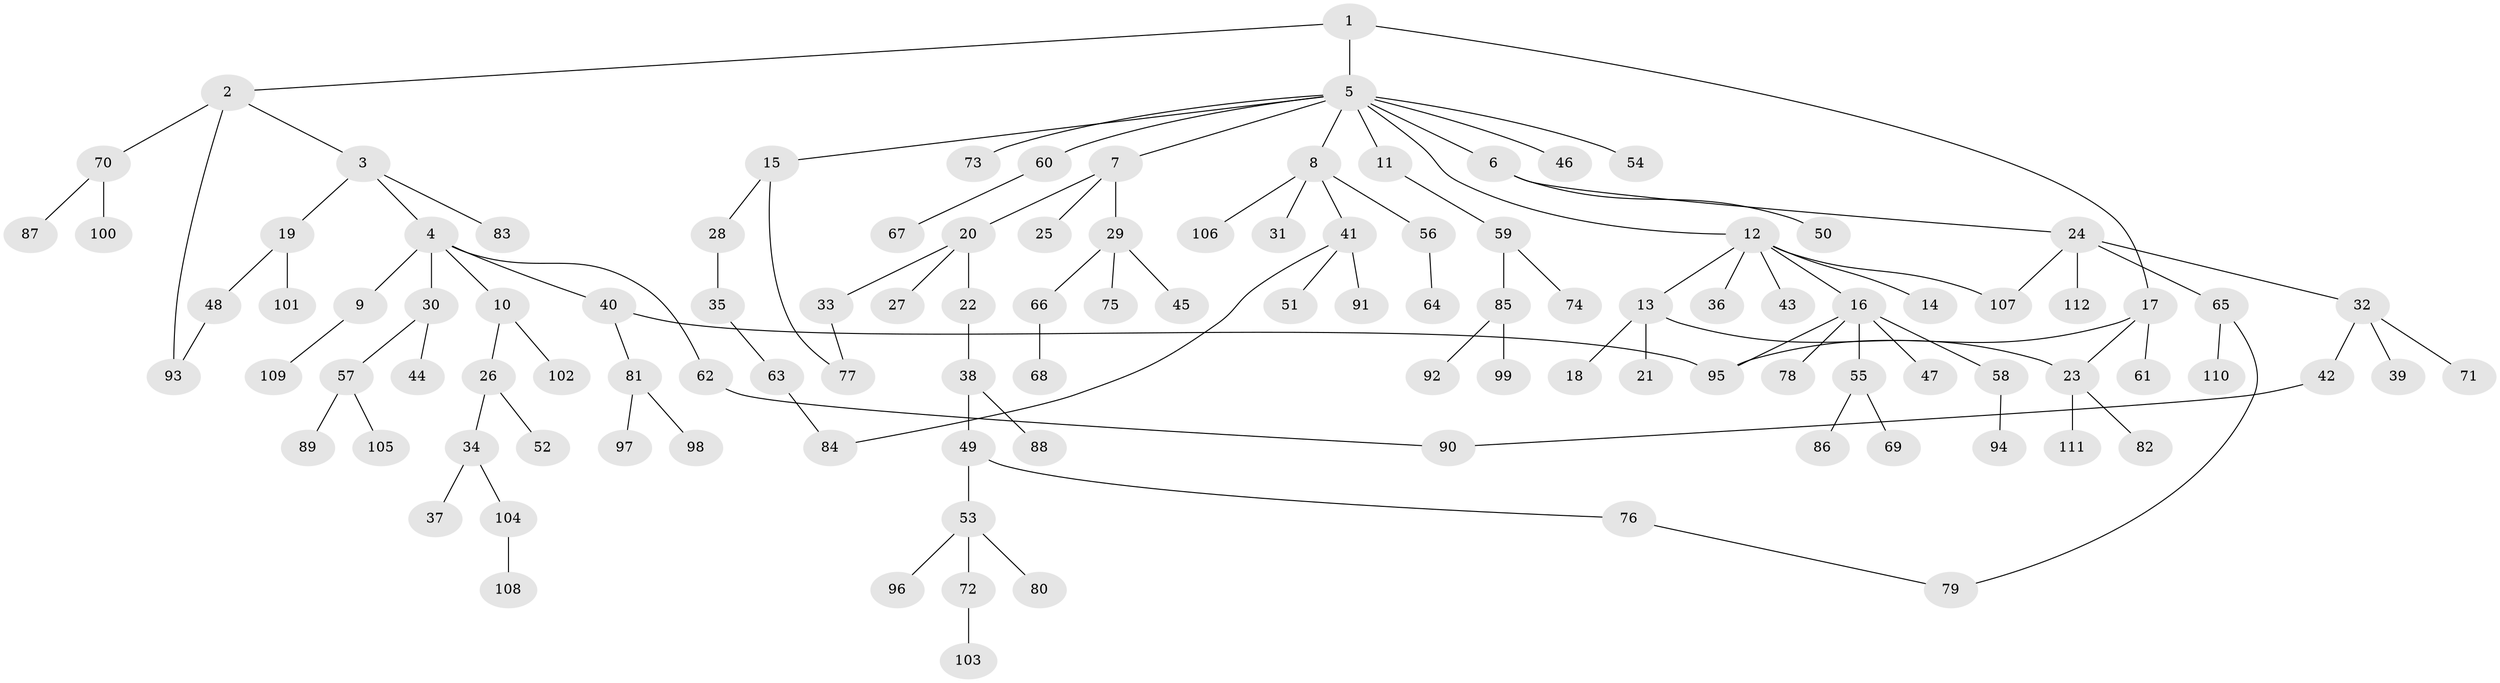 // Generated by graph-tools (version 1.1) at 2025/10/02/27/25 16:10:54]
// undirected, 112 vertices, 120 edges
graph export_dot {
graph [start="1"]
  node [color=gray90,style=filled];
  1;
  2;
  3;
  4;
  5;
  6;
  7;
  8;
  9;
  10;
  11;
  12;
  13;
  14;
  15;
  16;
  17;
  18;
  19;
  20;
  21;
  22;
  23;
  24;
  25;
  26;
  27;
  28;
  29;
  30;
  31;
  32;
  33;
  34;
  35;
  36;
  37;
  38;
  39;
  40;
  41;
  42;
  43;
  44;
  45;
  46;
  47;
  48;
  49;
  50;
  51;
  52;
  53;
  54;
  55;
  56;
  57;
  58;
  59;
  60;
  61;
  62;
  63;
  64;
  65;
  66;
  67;
  68;
  69;
  70;
  71;
  72;
  73;
  74;
  75;
  76;
  77;
  78;
  79;
  80;
  81;
  82;
  83;
  84;
  85;
  86;
  87;
  88;
  89;
  90;
  91;
  92;
  93;
  94;
  95;
  96;
  97;
  98;
  99;
  100;
  101;
  102;
  103;
  104;
  105;
  106;
  107;
  108;
  109;
  110;
  111;
  112;
  1 -- 2;
  1 -- 5;
  1 -- 17;
  2 -- 3;
  2 -- 70;
  2 -- 93;
  3 -- 4;
  3 -- 19;
  3 -- 83;
  4 -- 9;
  4 -- 10;
  4 -- 30;
  4 -- 40;
  4 -- 62;
  5 -- 6;
  5 -- 7;
  5 -- 8;
  5 -- 11;
  5 -- 12;
  5 -- 15;
  5 -- 46;
  5 -- 54;
  5 -- 60;
  5 -- 73;
  6 -- 24;
  6 -- 50;
  7 -- 20;
  7 -- 25;
  7 -- 29;
  8 -- 31;
  8 -- 41;
  8 -- 56;
  8 -- 106;
  9 -- 109;
  10 -- 26;
  10 -- 102;
  11 -- 59;
  12 -- 13;
  12 -- 14;
  12 -- 16;
  12 -- 36;
  12 -- 43;
  12 -- 107;
  13 -- 18;
  13 -- 21;
  13 -- 23;
  15 -- 28;
  15 -- 77;
  16 -- 47;
  16 -- 55;
  16 -- 58;
  16 -- 78;
  16 -- 95;
  17 -- 23;
  17 -- 61;
  17 -- 95;
  19 -- 48;
  19 -- 101;
  20 -- 22;
  20 -- 27;
  20 -- 33;
  22 -- 38;
  23 -- 82;
  23 -- 111;
  24 -- 32;
  24 -- 65;
  24 -- 112;
  24 -- 107;
  26 -- 34;
  26 -- 52;
  28 -- 35;
  29 -- 45;
  29 -- 66;
  29 -- 75;
  30 -- 44;
  30 -- 57;
  32 -- 39;
  32 -- 42;
  32 -- 71;
  33 -- 77;
  34 -- 37;
  34 -- 104;
  35 -- 63;
  38 -- 49;
  38 -- 88;
  40 -- 81;
  40 -- 95;
  41 -- 51;
  41 -- 84;
  41 -- 91;
  42 -- 90;
  48 -- 93;
  49 -- 53;
  49 -- 76;
  53 -- 72;
  53 -- 80;
  53 -- 96;
  55 -- 69;
  55 -- 86;
  56 -- 64;
  57 -- 89;
  57 -- 105;
  58 -- 94;
  59 -- 74;
  59 -- 85;
  60 -- 67;
  62 -- 90;
  63 -- 84;
  65 -- 110;
  65 -- 79;
  66 -- 68;
  70 -- 87;
  70 -- 100;
  72 -- 103;
  76 -- 79;
  81 -- 97;
  81 -- 98;
  85 -- 92;
  85 -- 99;
  104 -- 108;
}
